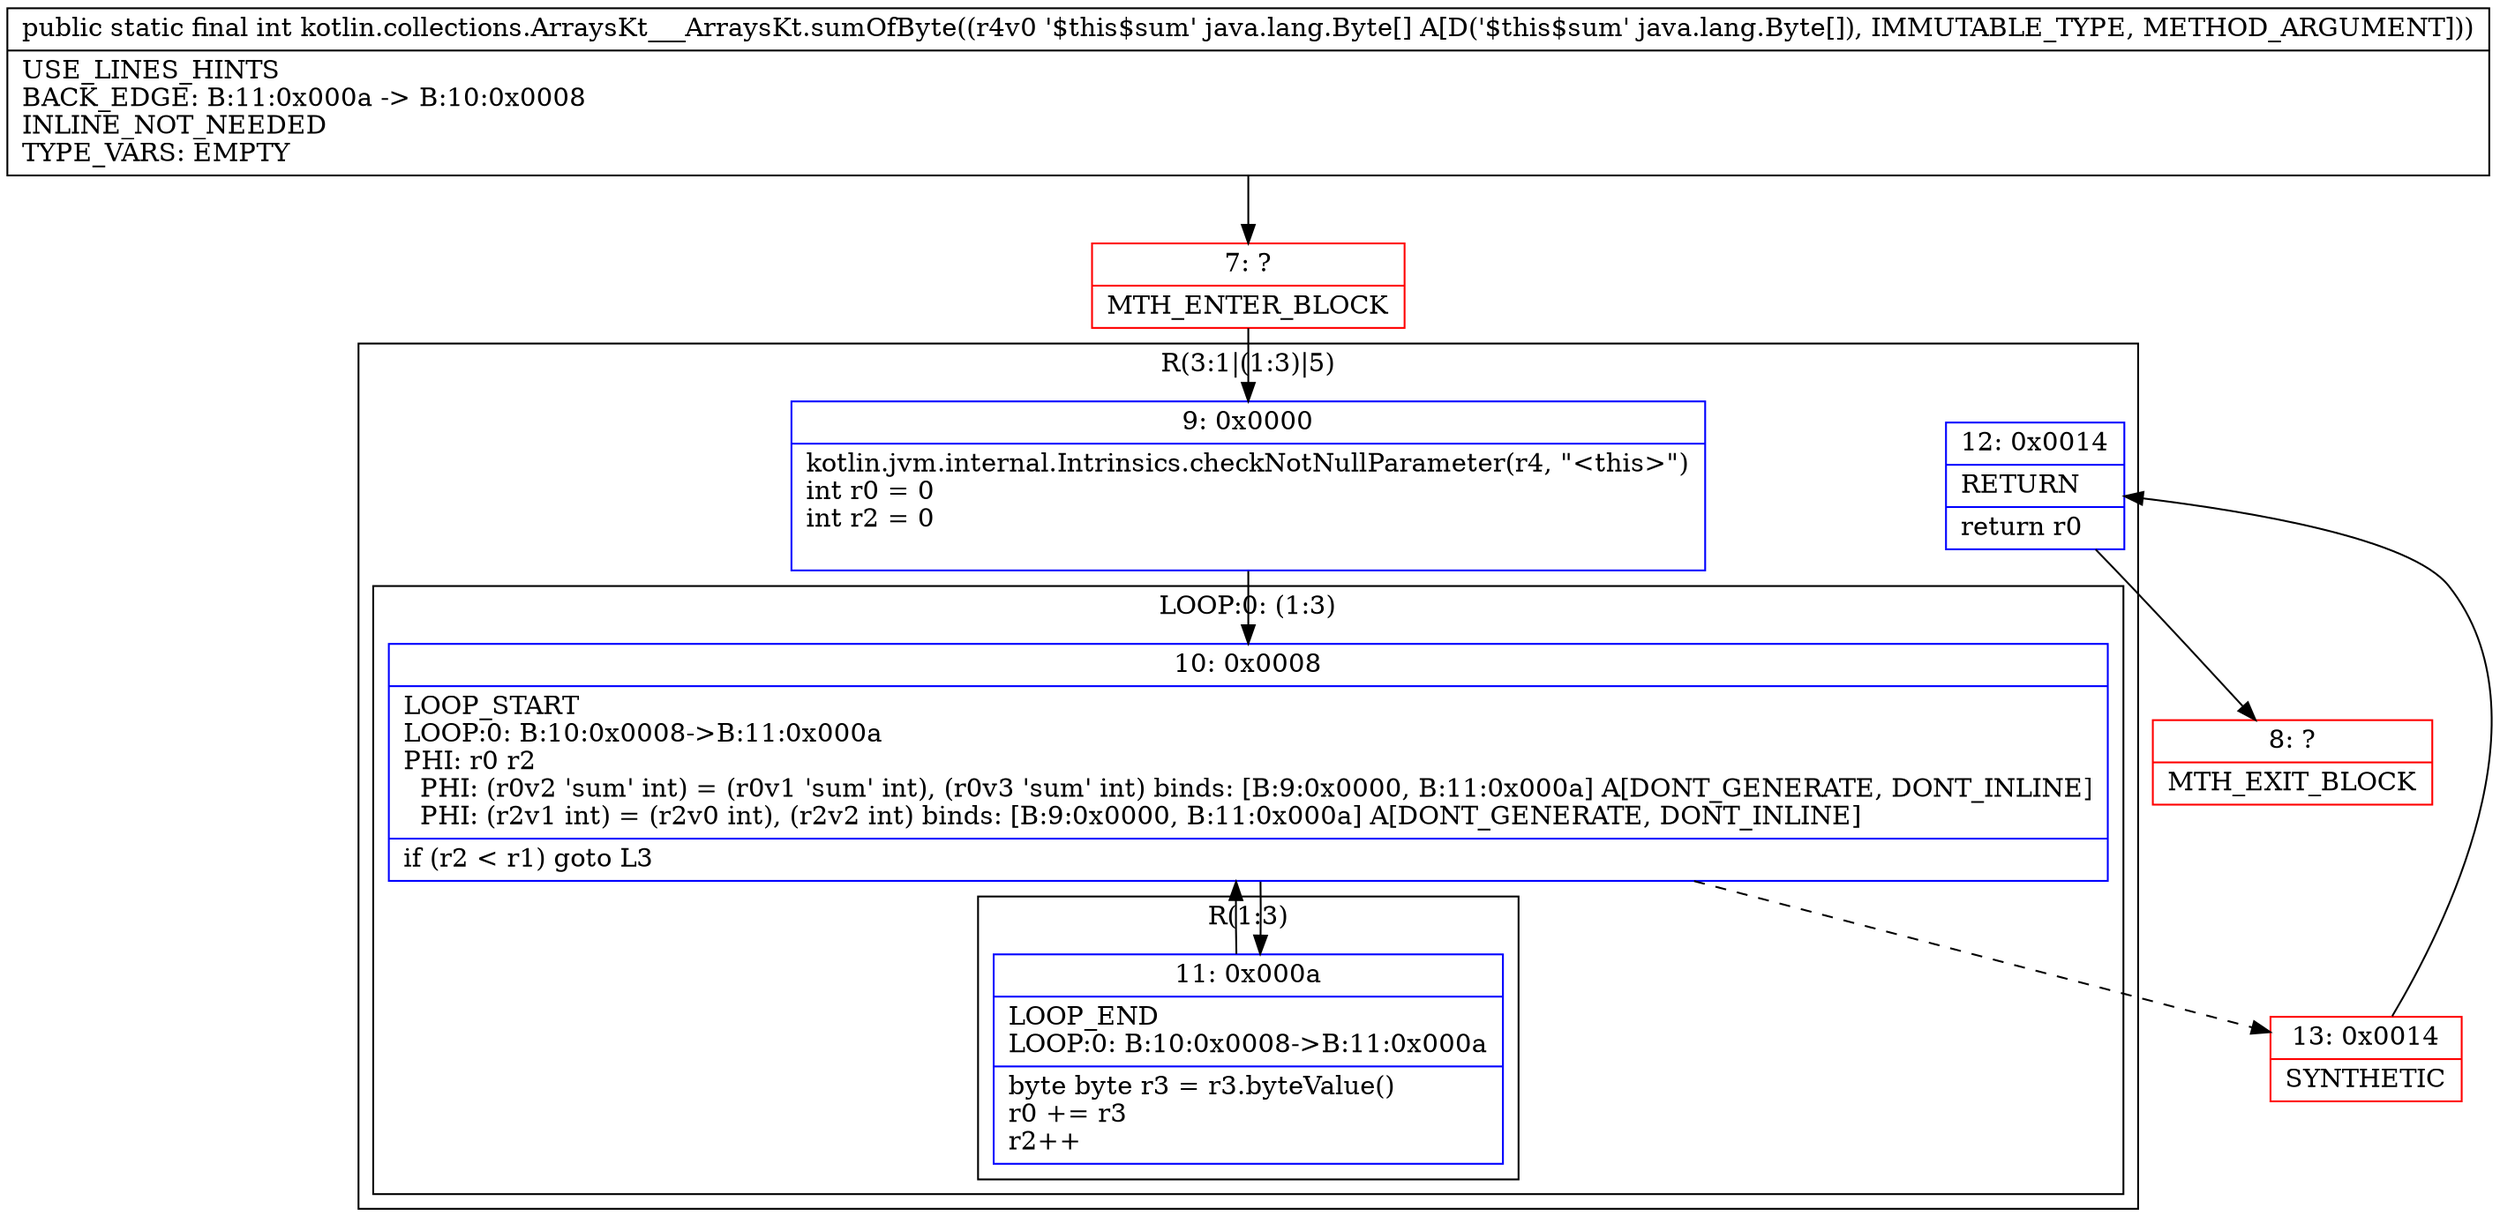 digraph "CFG forkotlin.collections.ArraysKt___ArraysKt.sumOfByte([Ljava\/lang\/Byte;)I" {
subgraph cluster_Region_155777008 {
label = "R(3:1|(1:3)|5)";
node [shape=record,color=blue];
Node_9 [shape=record,label="{9\:\ 0x0000|kotlin.jvm.internal.Intrinsics.checkNotNullParameter(r4, \"\<this\>\")\lint r0 = 0\lint r2 = 0\l\l}"];
subgraph cluster_LoopRegion_946590522 {
label = "LOOP:0: (1:3)";
node [shape=record,color=blue];
Node_10 [shape=record,label="{10\:\ 0x0008|LOOP_START\lLOOP:0: B:10:0x0008\-\>B:11:0x000a\lPHI: r0 r2 \l  PHI: (r0v2 'sum' int) = (r0v1 'sum' int), (r0v3 'sum' int) binds: [B:9:0x0000, B:11:0x000a] A[DONT_GENERATE, DONT_INLINE]\l  PHI: (r2v1 int) = (r2v0 int), (r2v2 int) binds: [B:9:0x0000, B:11:0x000a] A[DONT_GENERATE, DONT_INLINE]\l|if (r2 \< r1) goto L3\l}"];
subgraph cluster_Region_332185800 {
label = "R(1:3)";
node [shape=record,color=blue];
Node_11 [shape=record,label="{11\:\ 0x000a|LOOP_END\lLOOP:0: B:10:0x0008\-\>B:11:0x000a\l|byte byte r3 = r3.byteValue()\lr0 += r3\lr2++\l}"];
}
}
Node_12 [shape=record,label="{12\:\ 0x0014|RETURN\l|return r0\l}"];
}
Node_7 [shape=record,color=red,label="{7\:\ ?|MTH_ENTER_BLOCK\l}"];
Node_13 [shape=record,color=red,label="{13\:\ 0x0014|SYNTHETIC\l}"];
Node_8 [shape=record,color=red,label="{8\:\ ?|MTH_EXIT_BLOCK\l}"];
MethodNode[shape=record,label="{public static final int kotlin.collections.ArraysKt___ArraysKt.sumOfByte((r4v0 '$this$sum' java.lang.Byte[] A[D('$this$sum' java.lang.Byte[]), IMMUTABLE_TYPE, METHOD_ARGUMENT]))  | USE_LINES_HINTS\lBACK_EDGE: B:11:0x000a \-\> B:10:0x0008\lINLINE_NOT_NEEDED\lTYPE_VARS: EMPTY\l}"];
MethodNode -> Node_7;Node_9 -> Node_10;
Node_10 -> Node_11;
Node_10 -> Node_13[style=dashed];
Node_11 -> Node_10;
Node_12 -> Node_8;
Node_7 -> Node_9;
Node_13 -> Node_12;
}

